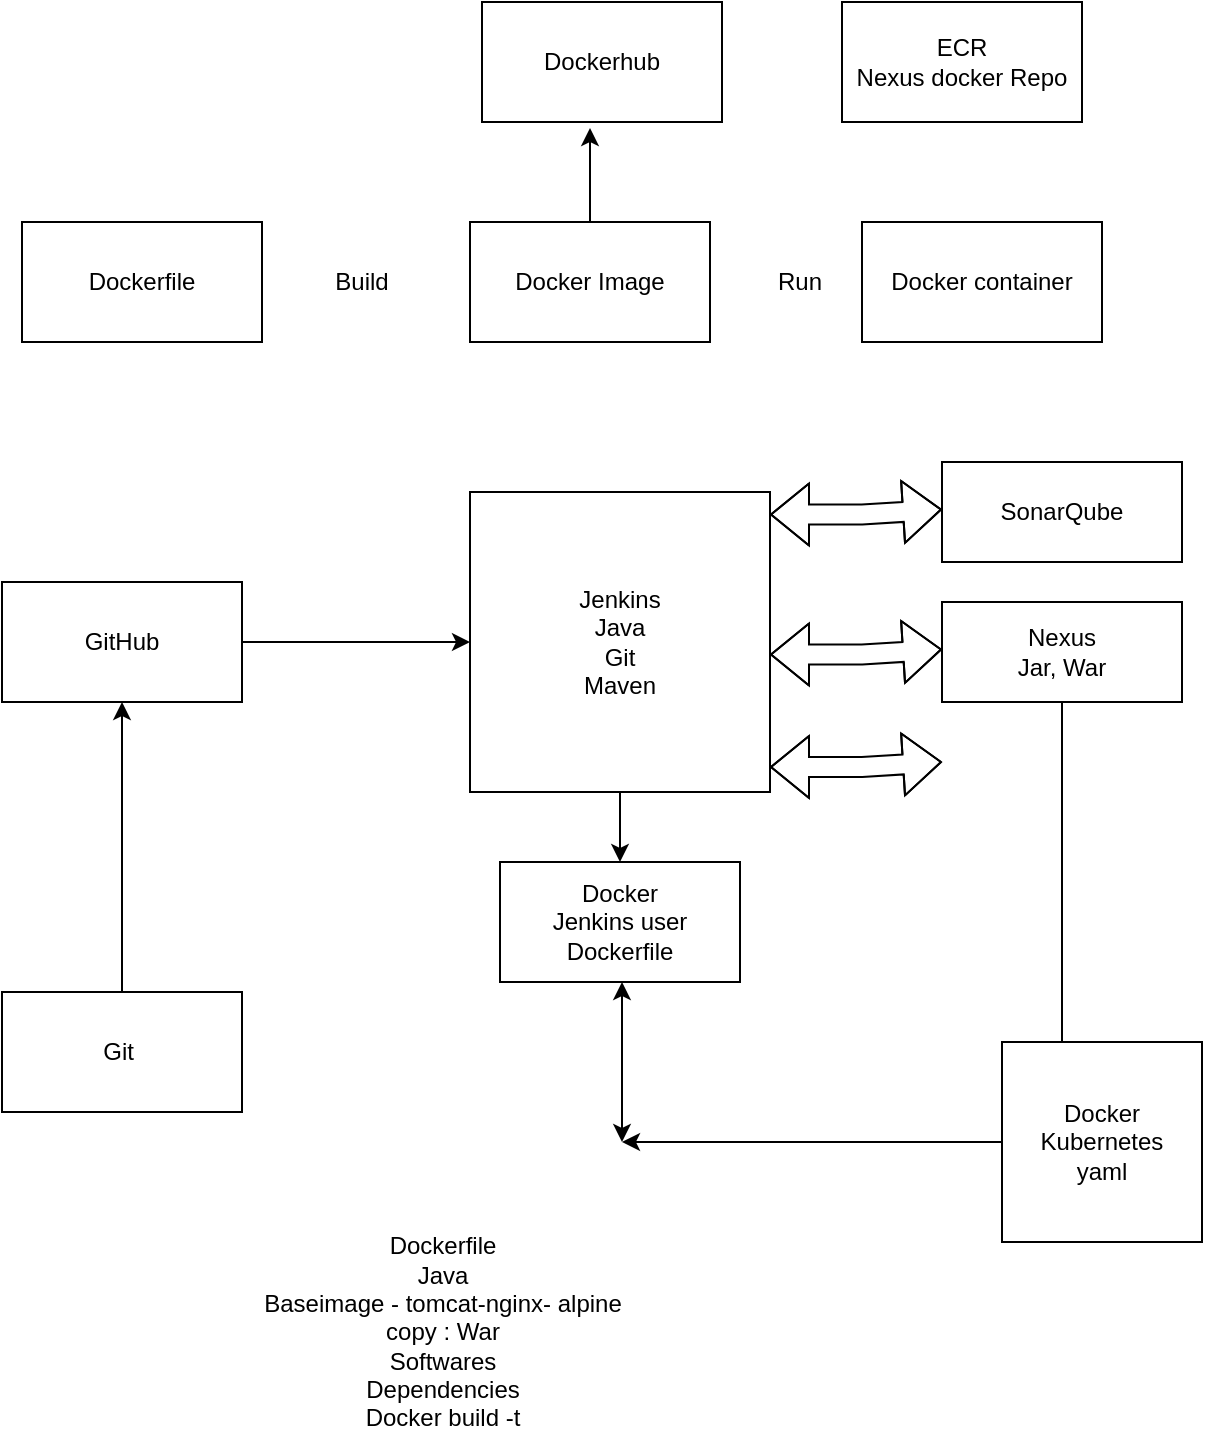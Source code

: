 <mxfile version="21.6.6" type="github">
  <diagram name="Page-1" id="hyXjRzs7N0lxaYraACow">
    <mxGraphModel dx="979" dy="395" grid="1" gridSize="10" guides="1" tooltips="1" connect="1" arrows="1" fold="1" page="1" pageScale="1" pageWidth="827" pageHeight="1169" math="0" shadow="0">
      <root>
        <mxCell id="0" />
        <mxCell id="1" parent="0" />
        <mxCell id="axP9Mo-XlqDcnkRnVebZ-3" style="edgeStyle=orthogonalEdgeStyle;rounded=0;orthogonalLoop=1;jettySize=auto;html=1;entryX=0.5;entryY=1;entryDx=0;entryDy=0;" edge="1" parent="1" source="axP9Mo-XlqDcnkRnVebZ-1" target="axP9Mo-XlqDcnkRnVebZ-2">
          <mxGeometry relative="1" as="geometry" />
        </mxCell>
        <mxCell id="axP9Mo-XlqDcnkRnVebZ-1" value="Git&amp;nbsp;" style="rounded=0;whiteSpace=wrap;html=1;" vertex="1" parent="1">
          <mxGeometry x="30" y="585" width="120" height="60" as="geometry" />
        </mxCell>
        <mxCell id="axP9Mo-XlqDcnkRnVebZ-5" style="edgeStyle=orthogonalEdgeStyle;rounded=0;orthogonalLoop=1;jettySize=auto;html=1;entryX=0;entryY=0.5;entryDx=0;entryDy=0;" edge="1" parent="1" source="axP9Mo-XlqDcnkRnVebZ-2" target="axP9Mo-XlqDcnkRnVebZ-4">
          <mxGeometry relative="1" as="geometry" />
        </mxCell>
        <mxCell id="axP9Mo-XlqDcnkRnVebZ-2" value="GitHub" style="rounded=0;whiteSpace=wrap;html=1;" vertex="1" parent="1">
          <mxGeometry x="30" y="380" width="120" height="60" as="geometry" />
        </mxCell>
        <mxCell id="axP9Mo-XlqDcnkRnVebZ-13" style="edgeStyle=orthogonalEdgeStyle;rounded=0;orthogonalLoop=1;jettySize=auto;html=1;entryX=0.5;entryY=0;entryDx=0;entryDy=0;" edge="1" parent="1" source="axP9Mo-XlqDcnkRnVebZ-4" target="axP9Mo-XlqDcnkRnVebZ-12">
          <mxGeometry relative="1" as="geometry" />
        </mxCell>
        <mxCell id="axP9Mo-XlqDcnkRnVebZ-4" value="Jenkins&lt;br&gt;Java&lt;br&gt;Git&lt;br&gt;Maven" style="whiteSpace=wrap;html=1;aspect=fixed;" vertex="1" parent="1">
          <mxGeometry x="264" y="335" width="150" height="150" as="geometry" />
        </mxCell>
        <mxCell id="axP9Mo-XlqDcnkRnVebZ-6" value="SonarQube" style="rounded=0;whiteSpace=wrap;html=1;" vertex="1" parent="1">
          <mxGeometry x="500" y="320" width="120" height="50" as="geometry" />
        </mxCell>
        <mxCell id="axP9Mo-XlqDcnkRnVebZ-7" value="" style="shape=flexArrow;endArrow=classic;startArrow=classic;html=1;rounded=0;entryX=0;entryY=0.75;entryDx=0;entryDy=0;" edge="1" parent="1">
          <mxGeometry width="100" height="100" relative="1" as="geometry">
            <mxPoint x="414" y="346.25" as="sourcePoint" />
            <mxPoint x="500" y="343.75" as="targetPoint" />
            <Array as="points">
              <mxPoint x="460" y="346.25" />
            </Array>
          </mxGeometry>
        </mxCell>
        <mxCell id="axP9Mo-XlqDcnkRnVebZ-15" style="edgeStyle=orthogonalEdgeStyle;rounded=0;orthogonalLoop=1;jettySize=auto;html=1;entryX=0.3;entryY=0.1;entryDx=0;entryDy=0;entryPerimeter=0;" edge="1" parent="1" source="axP9Mo-XlqDcnkRnVebZ-8" target="axP9Mo-XlqDcnkRnVebZ-14">
          <mxGeometry relative="1" as="geometry" />
        </mxCell>
        <mxCell id="axP9Mo-XlqDcnkRnVebZ-8" value="Nexus&lt;br&gt;Jar, War" style="rounded=0;whiteSpace=wrap;html=1;" vertex="1" parent="1">
          <mxGeometry x="500" y="390" width="120" height="50" as="geometry" />
        </mxCell>
        <mxCell id="axP9Mo-XlqDcnkRnVebZ-9" value="" style="shape=flexArrow;endArrow=classic;startArrow=classic;html=1;rounded=0;entryX=0;entryY=0.75;entryDx=0;entryDy=0;" edge="1" parent="1">
          <mxGeometry width="100" height="100" relative="1" as="geometry">
            <mxPoint x="414" y="416.25" as="sourcePoint" />
            <mxPoint x="500" y="413.75" as="targetPoint" />
            <Array as="points">
              <mxPoint x="460" y="416.25" />
            </Array>
          </mxGeometry>
        </mxCell>
        <mxCell id="axP9Mo-XlqDcnkRnVebZ-11" value="" style="shape=flexArrow;endArrow=classic;startArrow=classic;html=1;rounded=0;entryX=0;entryY=0.75;entryDx=0;entryDy=0;" edge="1" parent="1">
          <mxGeometry width="100" height="100" relative="1" as="geometry">
            <mxPoint x="414" y="472.5" as="sourcePoint" />
            <mxPoint x="500" y="470" as="targetPoint" />
            <Array as="points">
              <mxPoint x="460" y="472.5" />
            </Array>
          </mxGeometry>
        </mxCell>
        <mxCell id="axP9Mo-XlqDcnkRnVebZ-12" value="Docker&lt;br&gt;Jenkins user&lt;br&gt;Dockerfile" style="rounded=0;whiteSpace=wrap;html=1;" vertex="1" parent="1">
          <mxGeometry x="279" y="520" width="120" height="60" as="geometry" />
        </mxCell>
        <mxCell id="axP9Mo-XlqDcnkRnVebZ-18" style="edgeStyle=orthogonalEdgeStyle;rounded=0;orthogonalLoop=1;jettySize=auto;html=1;" edge="1" parent="1" source="axP9Mo-XlqDcnkRnVebZ-14">
          <mxGeometry relative="1" as="geometry">
            <mxPoint x="340" y="660" as="targetPoint" />
          </mxGeometry>
        </mxCell>
        <mxCell id="axP9Mo-XlqDcnkRnVebZ-14" value="Docker&lt;br&gt;Kubernetes&lt;br&gt;yaml" style="whiteSpace=wrap;html=1;aspect=fixed;" vertex="1" parent="1">
          <mxGeometry x="530" y="610" width="100" height="100" as="geometry" />
        </mxCell>
        <mxCell id="axP9Mo-XlqDcnkRnVebZ-17" value="" style="endArrow=classic;startArrow=classic;html=1;rounded=0;" edge="1" parent="1">
          <mxGeometry width="50" height="50" relative="1" as="geometry">
            <mxPoint x="340" y="660" as="sourcePoint" />
            <mxPoint x="340" y="580" as="targetPoint" />
          </mxGeometry>
        </mxCell>
        <mxCell id="axP9Mo-XlqDcnkRnVebZ-19" value="Dockerfile&lt;br&gt;Java&lt;br&gt;Baseimage - tomcat-nginx- alpine&lt;br&gt;copy : War&lt;br&gt;Softwares&lt;br&gt;Dependencies&lt;br&gt;Docker build -t" style="text;html=1;align=center;verticalAlign=middle;resizable=0;points=[];autosize=1;strokeColor=none;fillColor=none;" vertex="1" parent="1">
          <mxGeometry x="150" y="700" width="200" height="110" as="geometry" />
        </mxCell>
        <mxCell id="axP9Mo-XlqDcnkRnVebZ-20" value="Dockerfile" style="rounded=0;whiteSpace=wrap;html=1;" vertex="1" parent="1">
          <mxGeometry x="40" y="200" width="120" height="60" as="geometry" />
        </mxCell>
        <mxCell id="axP9Mo-XlqDcnkRnVebZ-26" style="edgeStyle=orthogonalEdgeStyle;rounded=0;orthogonalLoop=1;jettySize=auto;html=1;entryX=0.45;entryY=1.05;entryDx=0;entryDy=0;entryPerimeter=0;" edge="1" parent="1" source="axP9Mo-XlqDcnkRnVebZ-21" target="axP9Mo-XlqDcnkRnVebZ-25">
          <mxGeometry relative="1" as="geometry" />
        </mxCell>
        <mxCell id="axP9Mo-XlqDcnkRnVebZ-21" value="Docker Image" style="rounded=0;whiteSpace=wrap;html=1;" vertex="1" parent="1">
          <mxGeometry x="264" y="200" width="120" height="60" as="geometry" />
        </mxCell>
        <mxCell id="axP9Mo-XlqDcnkRnVebZ-22" value="Build" style="text;html=1;strokeColor=none;fillColor=none;align=center;verticalAlign=middle;whiteSpace=wrap;rounded=0;" vertex="1" parent="1">
          <mxGeometry x="180" y="215" width="60" height="30" as="geometry" />
        </mxCell>
        <mxCell id="axP9Mo-XlqDcnkRnVebZ-23" value="Docker container" style="rounded=0;whiteSpace=wrap;html=1;" vertex="1" parent="1">
          <mxGeometry x="460" y="200" width="120" height="60" as="geometry" />
        </mxCell>
        <mxCell id="axP9Mo-XlqDcnkRnVebZ-24" value="Run" style="text;html=1;strokeColor=none;fillColor=none;align=center;verticalAlign=middle;whiteSpace=wrap;rounded=0;" vertex="1" parent="1">
          <mxGeometry x="399" y="215" width="60" height="30" as="geometry" />
        </mxCell>
        <mxCell id="axP9Mo-XlqDcnkRnVebZ-25" value="Dockerhub" style="rounded=0;whiteSpace=wrap;html=1;" vertex="1" parent="1">
          <mxGeometry x="270" y="90" width="120" height="60" as="geometry" />
        </mxCell>
        <mxCell id="axP9Mo-XlqDcnkRnVebZ-27" value="ECR&lt;br&gt;Nexus docker Repo" style="rounded=0;whiteSpace=wrap;html=1;" vertex="1" parent="1">
          <mxGeometry x="450" y="90" width="120" height="60" as="geometry" />
        </mxCell>
      </root>
    </mxGraphModel>
  </diagram>
</mxfile>
